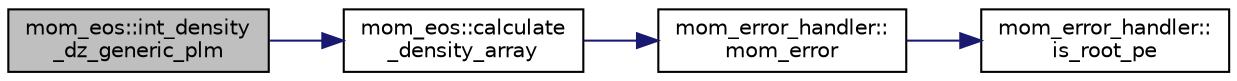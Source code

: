digraph "mom_eos::int_density_dz_generic_plm"
{
 // INTERACTIVE_SVG=YES
  edge [fontname="Helvetica",fontsize="10",labelfontname="Helvetica",labelfontsize="10"];
  node [fontname="Helvetica",fontsize="10",shape=record];
  rankdir="LR";
  Node151 [label="mom_eos::int_density\l_dz_generic_plm",height=0.2,width=0.4,color="black", fillcolor="grey75", style="filled", fontcolor="black"];
  Node151 -> Node152 [color="midnightblue",fontsize="10",style="solid",fontname="Helvetica"];
  Node152 [label="mom_eos::calculate\l_density_array",height=0.2,width=0.4,color="black", fillcolor="white", style="filled",URL="$namespacemom__eos.html#a4fe43b1b2cd799d87411aa66e1d10ab5",tooltip="Calls the appropriate subroutine to calculate the density of sea water for 1-D array inputs..."];
  Node152 -> Node153 [color="midnightblue",fontsize="10",style="solid",fontname="Helvetica"];
  Node153 [label="mom_error_handler::\lmom_error",height=0.2,width=0.4,color="black", fillcolor="white", style="filled",URL="$namespacemom__error__handler.html#a460cfb79a06c29fc249952c2a3710d67"];
  Node153 -> Node154 [color="midnightblue",fontsize="10",style="solid",fontname="Helvetica"];
  Node154 [label="mom_error_handler::\lis_root_pe",height=0.2,width=0.4,color="black", fillcolor="white", style="filled",URL="$namespacemom__error__handler.html#ad5f00a53059c72fe2332d1436c80ca71"];
}
